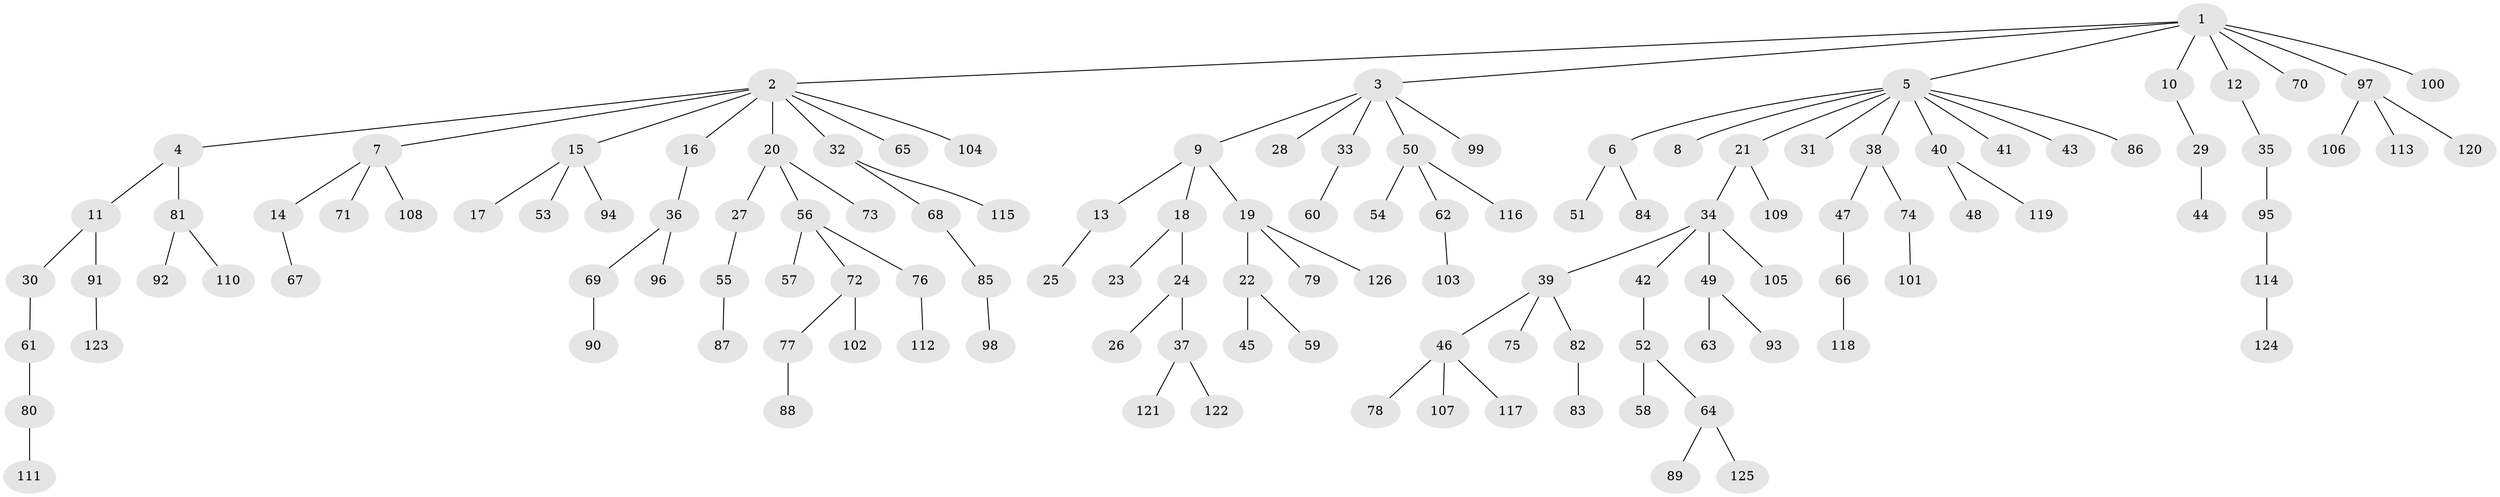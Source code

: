 // Generated by graph-tools (version 1.1) at 2025/02/03/09/25 03:02:28]
// undirected, 126 vertices, 125 edges
graph export_dot {
graph [start="1"]
  node [color=gray90,style=filled];
  1;
  2;
  3;
  4;
  5;
  6;
  7;
  8;
  9;
  10;
  11;
  12;
  13;
  14;
  15;
  16;
  17;
  18;
  19;
  20;
  21;
  22;
  23;
  24;
  25;
  26;
  27;
  28;
  29;
  30;
  31;
  32;
  33;
  34;
  35;
  36;
  37;
  38;
  39;
  40;
  41;
  42;
  43;
  44;
  45;
  46;
  47;
  48;
  49;
  50;
  51;
  52;
  53;
  54;
  55;
  56;
  57;
  58;
  59;
  60;
  61;
  62;
  63;
  64;
  65;
  66;
  67;
  68;
  69;
  70;
  71;
  72;
  73;
  74;
  75;
  76;
  77;
  78;
  79;
  80;
  81;
  82;
  83;
  84;
  85;
  86;
  87;
  88;
  89;
  90;
  91;
  92;
  93;
  94;
  95;
  96;
  97;
  98;
  99;
  100;
  101;
  102;
  103;
  104;
  105;
  106;
  107;
  108;
  109;
  110;
  111;
  112;
  113;
  114;
  115;
  116;
  117;
  118;
  119;
  120;
  121;
  122;
  123;
  124;
  125;
  126;
  1 -- 2;
  1 -- 3;
  1 -- 5;
  1 -- 10;
  1 -- 12;
  1 -- 70;
  1 -- 97;
  1 -- 100;
  2 -- 4;
  2 -- 7;
  2 -- 15;
  2 -- 16;
  2 -- 20;
  2 -- 32;
  2 -- 65;
  2 -- 104;
  3 -- 9;
  3 -- 28;
  3 -- 33;
  3 -- 50;
  3 -- 99;
  4 -- 11;
  4 -- 81;
  5 -- 6;
  5 -- 8;
  5 -- 21;
  5 -- 31;
  5 -- 38;
  5 -- 40;
  5 -- 41;
  5 -- 43;
  5 -- 86;
  6 -- 51;
  6 -- 84;
  7 -- 14;
  7 -- 71;
  7 -- 108;
  9 -- 13;
  9 -- 18;
  9 -- 19;
  10 -- 29;
  11 -- 30;
  11 -- 91;
  12 -- 35;
  13 -- 25;
  14 -- 67;
  15 -- 17;
  15 -- 53;
  15 -- 94;
  16 -- 36;
  18 -- 23;
  18 -- 24;
  19 -- 22;
  19 -- 79;
  19 -- 126;
  20 -- 27;
  20 -- 56;
  20 -- 73;
  21 -- 34;
  21 -- 109;
  22 -- 45;
  22 -- 59;
  24 -- 26;
  24 -- 37;
  27 -- 55;
  29 -- 44;
  30 -- 61;
  32 -- 68;
  32 -- 115;
  33 -- 60;
  34 -- 39;
  34 -- 42;
  34 -- 49;
  34 -- 105;
  35 -- 95;
  36 -- 69;
  36 -- 96;
  37 -- 121;
  37 -- 122;
  38 -- 47;
  38 -- 74;
  39 -- 46;
  39 -- 75;
  39 -- 82;
  40 -- 48;
  40 -- 119;
  42 -- 52;
  46 -- 78;
  46 -- 107;
  46 -- 117;
  47 -- 66;
  49 -- 63;
  49 -- 93;
  50 -- 54;
  50 -- 62;
  50 -- 116;
  52 -- 58;
  52 -- 64;
  55 -- 87;
  56 -- 57;
  56 -- 72;
  56 -- 76;
  61 -- 80;
  62 -- 103;
  64 -- 89;
  64 -- 125;
  66 -- 118;
  68 -- 85;
  69 -- 90;
  72 -- 77;
  72 -- 102;
  74 -- 101;
  76 -- 112;
  77 -- 88;
  80 -- 111;
  81 -- 92;
  81 -- 110;
  82 -- 83;
  85 -- 98;
  91 -- 123;
  95 -- 114;
  97 -- 106;
  97 -- 113;
  97 -- 120;
  114 -- 124;
}
